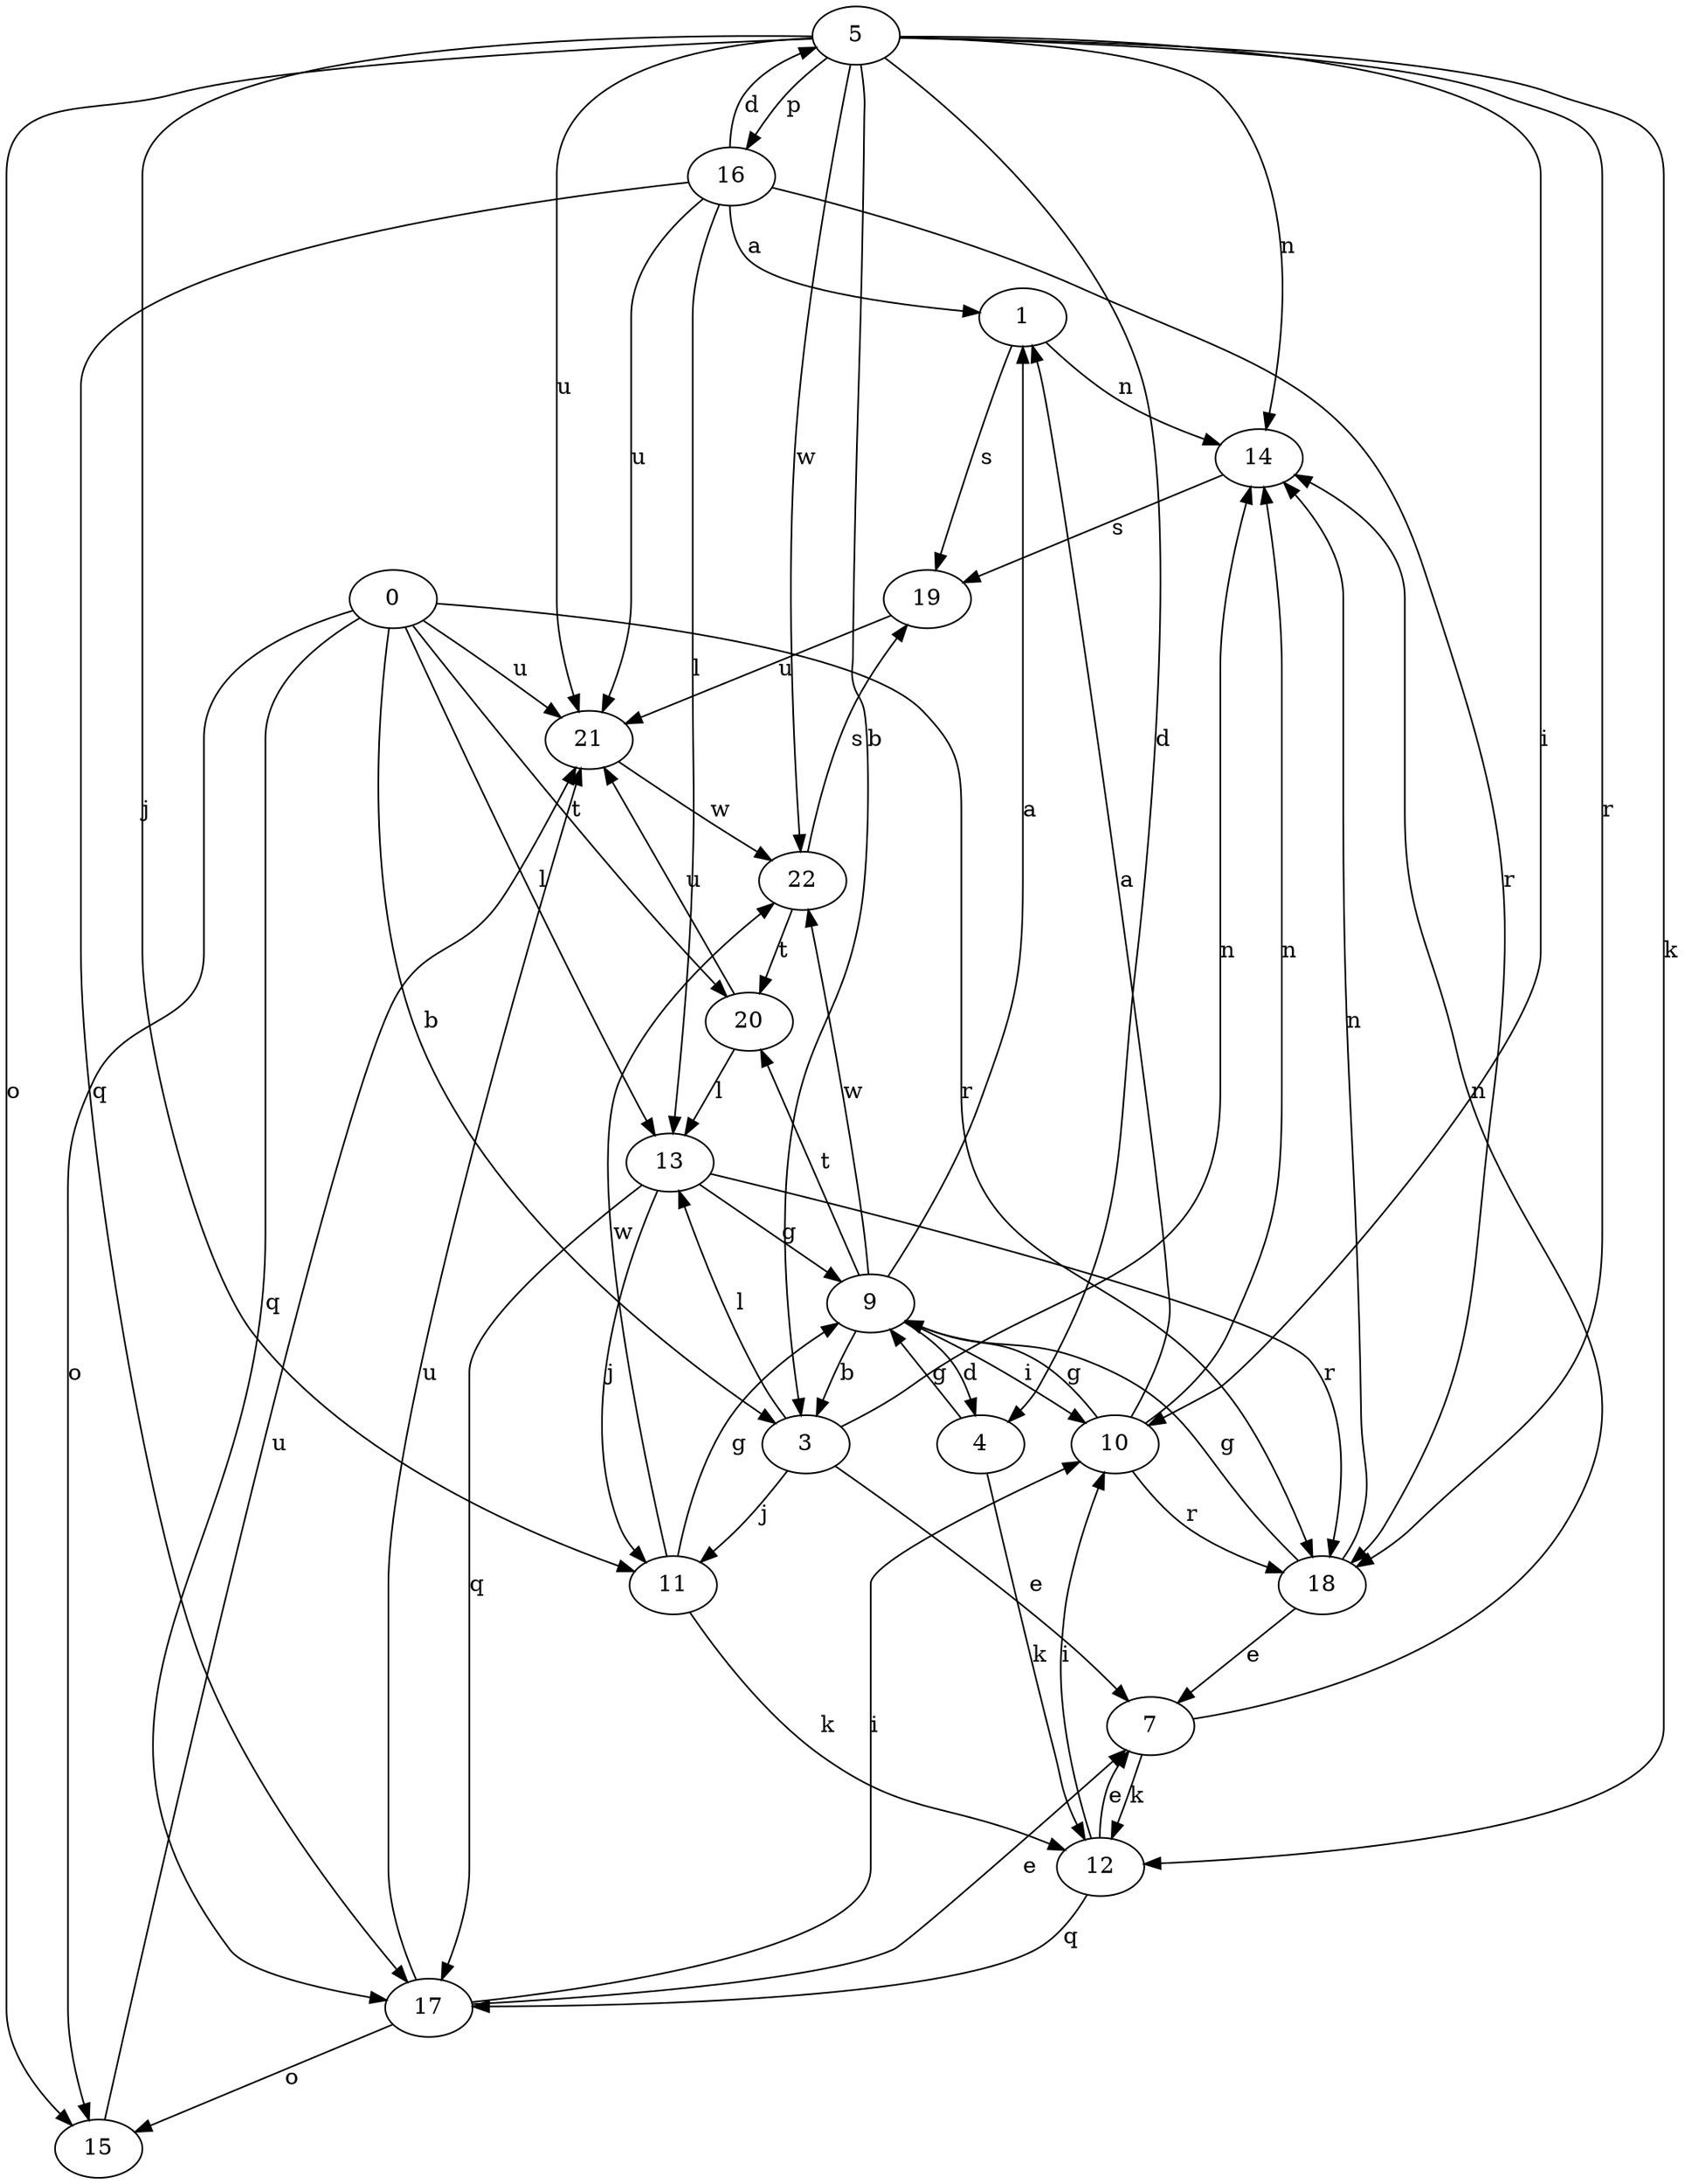 strict digraph  {
1;
0;
3;
4;
5;
7;
9;
10;
11;
12;
13;
14;
15;
16;
17;
18;
19;
20;
21;
22;
1 -> 14  [label=n];
1 -> 19  [label=s];
0 -> 3  [label=b];
0 -> 13  [label=l];
0 -> 15  [label=o];
0 -> 17  [label=q];
0 -> 18  [label=r];
0 -> 20  [label=t];
0 -> 21  [label=u];
3 -> 7  [label=e];
3 -> 11  [label=j];
3 -> 13  [label=l];
3 -> 14  [label=n];
4 -> 9  [label=g];
4 -> 12  [label=k];
5 -> 3  [label=b];
5 -> 4  [label=d];
5 -> 10  [label=i];
5 -> 11  [label=j];
5 -> 12  [label=k];
5 -> 14  [label=n];
5 -> 15  [label=o];
5 -> 16  [label=p];
5 -> 18  [label=r];
5 -> 21  [label=u];
5 -> 22  [label=w];
7 -> 12  [label=k];
7 -> 14  [label=n];
9 -> 1  [label=a];
9 -> 3  [label=b];
9 -> 4  [label=d];
9 -> 10  [label=i];
9 -> 20  [label=t];
9 -> 22  [label=w];
10 -> 1  [label=a];
10 -> 9  [label=g];
10 -> 14  [label=n];
10 -> 18  [label=r];
11 -> 9  [label=g];
11 -> 12  [label=k];
11 -> 22  [label=w];
12 -> 7  [label=e];
12 -> 10  [label=i];
12 -> 17  [label=q];
13 -> 9  [label=g];
13 -> 11  [label=j];
13 -> 17  [label=q];
13 -> 18  [label=r];
14 -> 19  [label=s];
15 -> 21  [label=u];
16 -> 1  [label=a];
16 -> 5  [label=d];
16 -> 13  [label=l];
16 -> 17  [label=q];
16 -> 18  [label=r];
16 -> 21  [label=u];
17 -> 7  [label=e];
17 -> 10  [label=i];
17 -> 15  [label=o];
17 -> 21  [label=u];
18 -> 7  [label=e];
18 -> 9  [label=g];
18 -> 14  [label=n];
19 -> 21  [label=u];
20 -> 13  [label=l];
20 -> 21  [label=u];
21 -> 22  [label=w];
22 -> 19  [label=s];
22 -> 20  [label=t];
}
